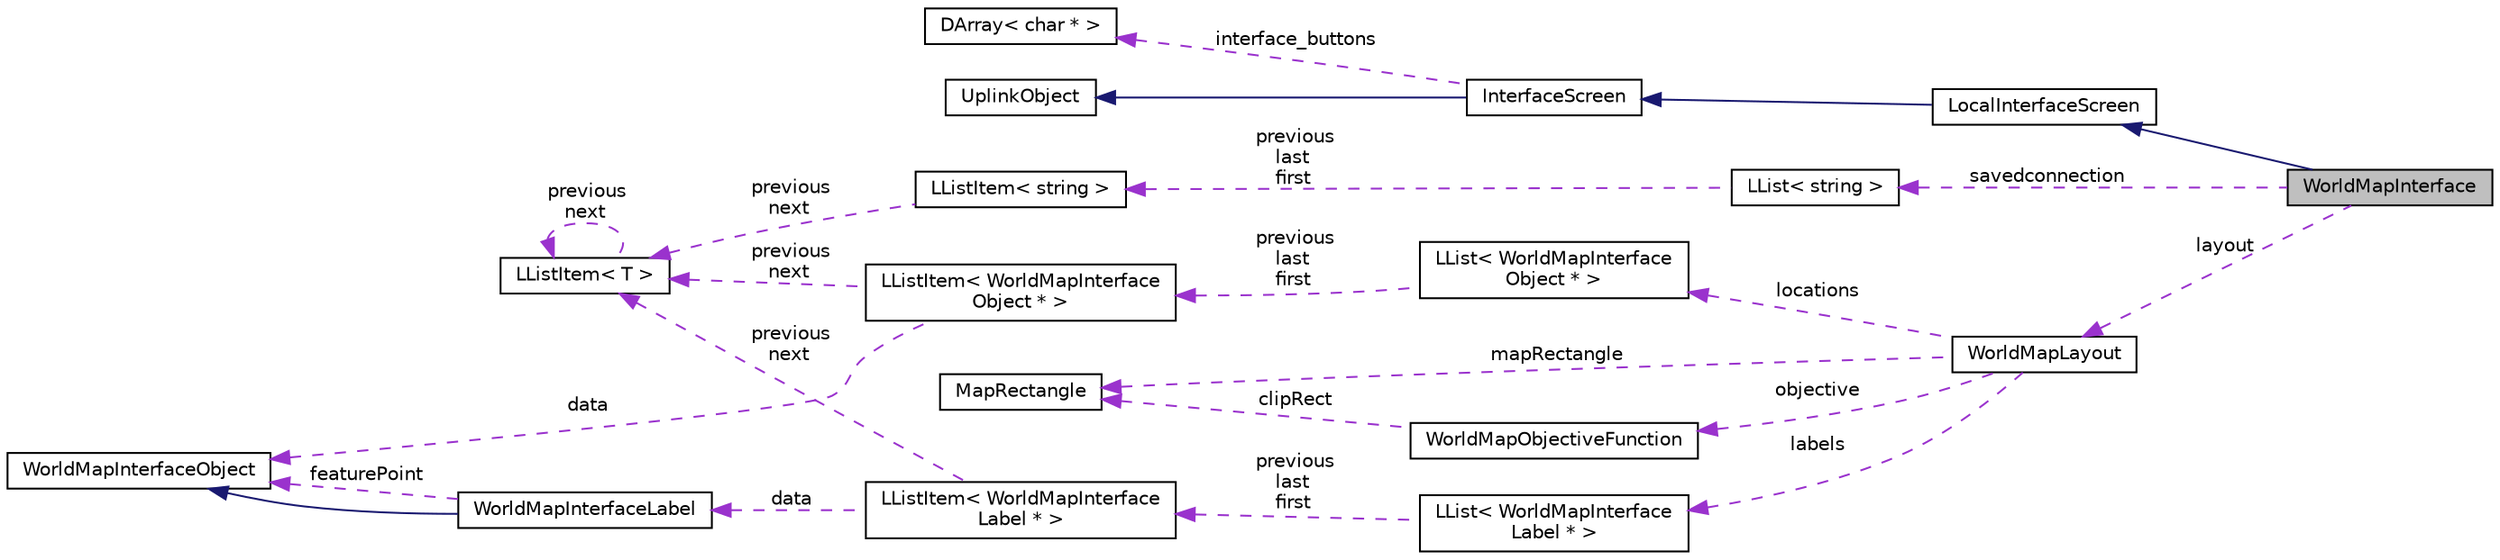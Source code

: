 digraph "WorldMapInterface"
{
 // LATEX_PDF_SIZE
  edge [fontname="Helvetica",fontsize="10",labelfontname="Helvetica",labelfontsize="10"];
  node [fontname="Helvetica",fontsize="10",shape=record];
  rankdir="LR";
  Node1 [label="WorldMapInterface",height=0.2,width=0.4,color="black", fillcolor="grey75", style="filled", fontcolor="black",tooltip="Screen that shows the world map."];
  Node2 -> Node1 [dir="back",color="midnightblue",fontsize="10",style="solid",fontname="Helvetica"];
  Node2 [label="LocalInterfaceScreen",height=0.2,width=0.4,color="black", fillcolor="white", style="filled",URL="$classLocalInterfaceScreen.html",tooltip="Screen that provides basic functionality of other screens."];
  Node3 -> Node2 [dir="back",color="midnightblue",fontsize="10",style="solid",fontname="Helvetica"];
  Node3 [label="InterfaceScreen",height=0.2,width=0.4,color="black", fillcolor="white", style="filled",URL="$classInterfaceScreen.html",tooltip="InterfaceScreen Class Object."];
  Node4 -> Node3 [dir="back",color="midnightblue",fontsize="10",style="solid",fontname="Helvetica"];
  Node4 [label="UplinkObject",height=0.2,width=0.4,color="black", fillcolor="white", style="filled",URL="$classUplinkObject.html",tooltip="UplinkObject base class."];
  Node5 -> Node3 [dir="back",color="darkorchid3",fontsize="10",style="dashed",label=" interface_buttons" ,fontname="Helvetica"];
  Node5 [label="DArray\< char * \>",height=0.2,width=0.4,color="black", fillcolor="white", style="filled",URL="$classDArray.html",tooltip=" "];
  Node6 -> Node1 [dir="back",color="darkorchid3",fontsize="10",style="dashed",label=" savedconnection" ,fontname="Helvetica"];
  Node6 [label="LList\< string \>",height=0.2,width=0.4,color="black", fillcolor="white", style="filled",URL="$classLList.html",tooltip=" "];
  Node7 -> Node6 [dir="back",color="darkorchid3",fontsize="10",style="dashed",label=" previous\nlast\nfirst" ,fontname="Helvetica"];
  Node7 [label="LListItem\< string \>",height=0.2,width=0.4,color="black", fillcolor="white", style="filled",URL="$classLListItem.html",tooltip=" "];
  Node8 -> Node7 [dir="back",color="darkorchid3",fontsize="10",style="dashed",label=" previous\nnext" ,fontname="Helvetica"];
  Node8 [label="LListItem\< T \>",height=0.2,width=0.4,color="black", fillcolor="white", style="filled",URL="$classLListItem.html",tooltip=" "];
  Node8 -> Node8 [dir="back",color="darkorchid3",fontsize="10",style="dashed",label=" previous\nnext" ,fontname="Helvetica"];
  Node9 -> Node1 [dir="back",color="darkorchid3",fontsize="10",style="dashed",label=" layout" ,fontname="Helvetica"];
  Node9 [label="WorldMapLayout",height=0.2,width=0.4,color="black", fillcolor="white", style="filled",URL="$classWorldMapLayout.html",tooltip="The world map layout."];
  Node10 -> Node9 [dir="back",color="darkorchid3",fontsize="10",style="dashed",label=" locations" ,fontname="Helvetica"];
  Node10 [label="LList\< WorldMapInterface\lObject * \>",height=0.2,width=0.4,color="black", fillcolor="white", style="filled",URL="$classLList.html",tooltip=" "];
  Node11 -> Node10 [dir="back",color="darkorchid3",fontsize="10",style="dashed",label=" previous\nlast\nfirst" ,fontname="Helvetica"];
  Node11 [label="LListItem\< WorldMapInterface\lObject * \>",height=0.2,width=0.4,color="black", fillcolor="white", style="filled",URL="$classLListItem.html",tooltip=" "];
  Node12 -> Node11 [dir="back",color="darkorchid3",fontsize="10",style="dashed",label=" data" ,fontname="Helvetica"];
  Node12 [label="WorldMapInterfaceObject",height=0.2,width=0.4,color="black", fillcolor="white", style="filled",URL="$classWorldMapInterfaceObject.html",tooltip=" "];
  Node8 -> Node11 [dir="back",color="darkorchid3",fontsize="10",style="dashed",label=" previous\nnext" ,fontname="Helvetica"];
  Node13 -> Node9 [dir="back",color="darkorchid3",fontsize="10",style="dashed",label=" mapRectangle" ,fontname="Helvetica"];
  Node13 [label="MapRectangle",height=0.2,width=0.4,color="black", fillcolor="white", style="filled",URL="$classMapRectangle.html",tooltip="Object for rectangles on world map."];
  Node14 -> Node9 [dir="back",color="darkorchid3",fontsize="10",style="dashed",label=" labels" ,fontname="Helvetica"];
  Node14 [label="LList\< WorldMapInterface\lLabel * \>",height=0.2,width=0.4,color="black", fillcolor="white", style="filled",URL="$classLList.html",tooltip=" "];
  Node15 -> Node14 [dir="back",color="darkorchid3",fontsize="10",style="dashed",label=" previous\nlast\nfirst" ,fontname="Helvetica"];
  Node15 [label="LListItem\< WorldMapInterface\lLabel * \>",height=0.2,width=0.4,color="black", fillcolor="white", style="filled",URL="$classLListItem.html",tooltip=" "];
  Node16 -> Node15 [dir="back",color="darkorchid3",fontsize="10",style="dashed",label=" data" ,fontname="Helvetica"];
  Node16 [label="WorldMapInterfaceLabel",height=0.2,width=0.4,color="black", fillcolor="white", style="filled",URL="$classWorldMapInterfaceLabel.html",tooltip="The label for the object on the world map."];
  Node12 -> Node16 [dir="back",color="midnightblue",fontsize="10",style="solid",fontname="Helvetica"];
  Node12 -> Node16 [dir="back",color="darkorchid3",fontsize="10",style="dashed",label=" featurePoint" ,fontname="Helvetica"];
  Node8 -> Node15 [dir="back",color="darkorchid3",fontsize="10",style="dashed",label=" previous\nnext" ,fontname="Helvetica"];
  Node17 -> Node9 [dir="back",color="darkorchid3",fontsize="10",style="dashed",label=" objective" ,fontname="Helvetica"];
  Node17 [label="WorldMapObjectiveFunction",height=0.2,width=0.4,color="black", fillcolor="white", style="filled",URL="$classWorldMapObjectiveFunction.html",tooltip=" "];
  Node13 -> Node17 [dir="back",color="darkorchid3",fontsize="10",style="dashed",label=" clipRect" ,fontname="Helvetica"];
}
